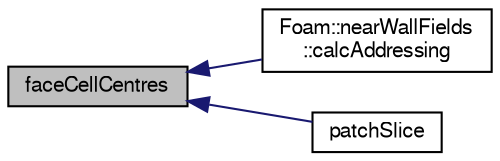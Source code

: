 digraph "faceCellCentres"
{
  bgcolor="transparent";
  edge [fontname="FreeSans",fontsize="10",labelfontname="FreeSans",labelfontsize="10"];
  node [fontname="FreeSans",fontsize="10",shape=record];
  rankdir="LR";
  Node5444 [label="faceCellCentres",height=0.2,width=0.4,color="black", fillcolor="grey75", style="filled", fontcolor="black"];
  Node5444 -> Node5445 [dir="back",color="midnightblue",fontsize="10",style="solid",fontname="FreeSans"];
  Node5445 [label="Foam::nearWallFields\l::calcAddressing",height=0.2,width=0.4,color="black",URL="$a28750.html#a7097a017d4eac4116d58a3cdbf507891",tooltip="Calculate addressing from cells back to patch faces. "];
  Node5444 -> Node5446 [dir="back",color="midnightblue",fontsize="10",style="solid",fontname="FreeSans"];
  Node5446 [label="patchSlice",height=0.2,width=0.4,color="black",URL="$a27478.html#a2fbab44ddac097399a42d4aeebccf3a0",tooltip="Slice Field to patch. "];
}

